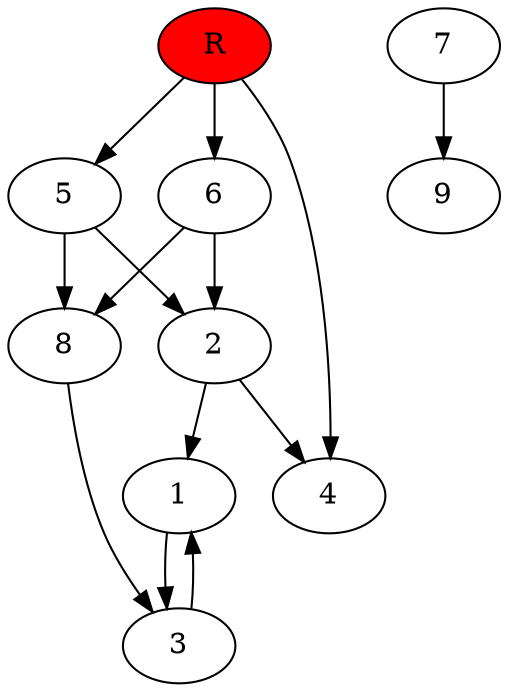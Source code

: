 digraph prb27870 {
	1
	2
	3
	4
	5
	6
	7
	8
	R [fillcolor="#ff0000" style=filled]
	1 -> 3
	2 -> 1
	2 -> 4
	3 -> 1
	5 -> 2
	5 -> 8
	6 -> 2
	6 -> 8
	7 -> 9
	8 -> 3
	R -> 4
	R -> 5
	R -> 6
}
